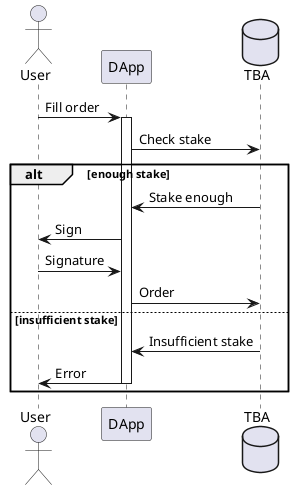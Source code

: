@startuml

actor User
participant DApp
database TBA

User -> DApp : Fill order
activate DApp
DApp -> TBA : Check stake
alt enough stake
  DApp <- TBA : Stake enough
  User <- DApp : Sign
  User -> DApp : Signature
  DApp -> TBA : Order
else insufficient stake
  DApp <- TBA : Insufficient stake
  User <- DApp : Error
  deactivate DApp
end

@enduml

